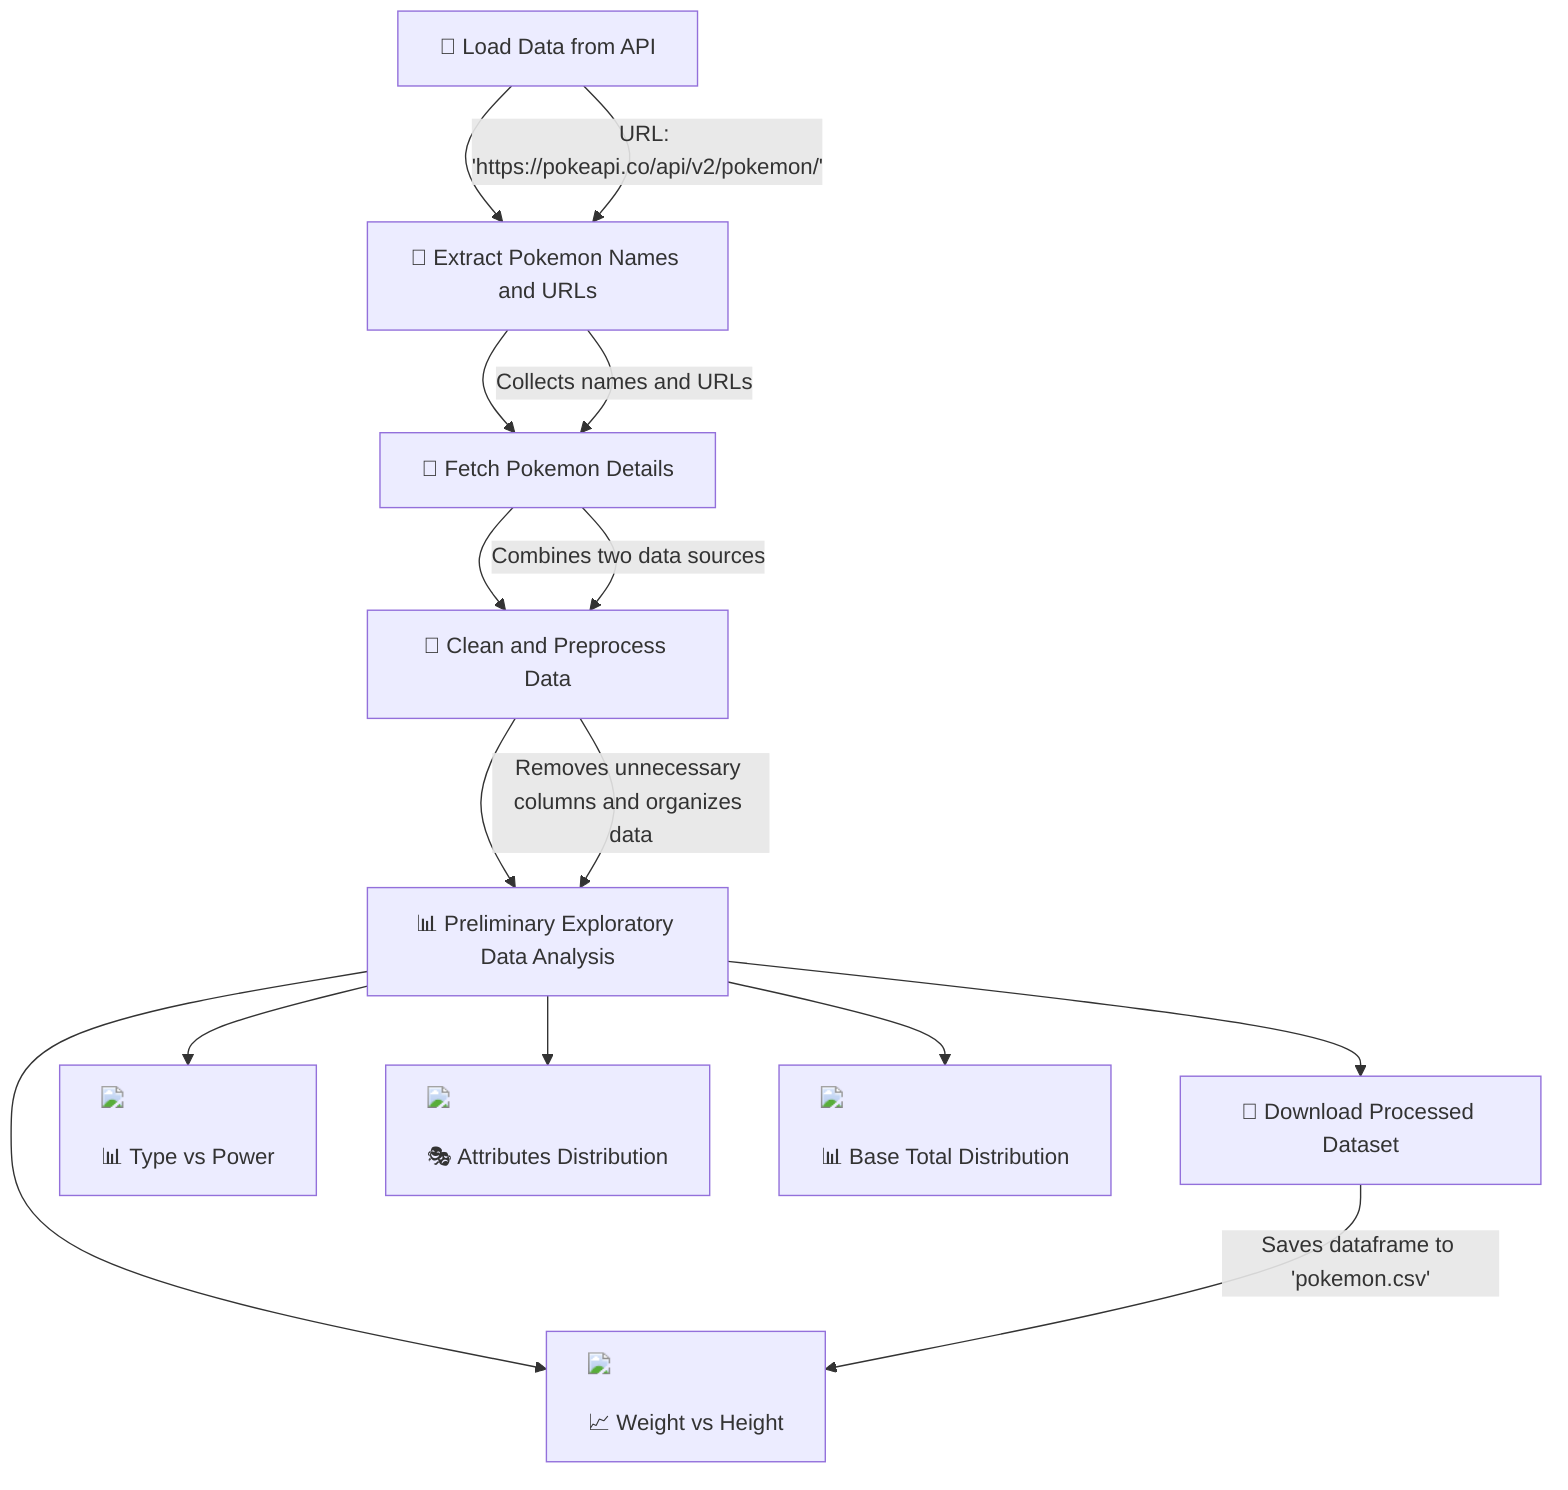 flowchart TD
    A["📂 Load Data from API"] --> B["🧩 Extract Pokemon Names and URLs"]
    B --> C["📝 Fetch Pokemon Details"]
    C --> D["🧹 Clean and Preprocess Data"]
    D --> E["📊 Preliminary Exploratory Data Analysis"]
    E --> F["💾 Download Processed Dataset"]

    A -->|URL: 'https://pokeapi.co/api/v2/pokemon/'| B
    B -->|Collects names and URLs| C
    C -->|Combines two data sources| D
    D -->|Removes unnecessary columns and organizes data| E
    
    E --> G["<img src='dummy_plots/scatter_plot_template.svg'/> <br/> 📈 Weight vs Height"]
    E --> H["<img src='dummy_plots/boxplot_template.svg'/> <br/> 📊 Type vs Power"]
    E --> I["<img src='dummy_plots/hist_template.svg'/> <br/> 🎭 Attributes Distribution"]
    E --> J["<img src='dummy_plots/hist_template.svg'/> <br/> 📊 Base Total Distribution"]

    F -->|Saves dataframe to 'pokemon.csv'| G